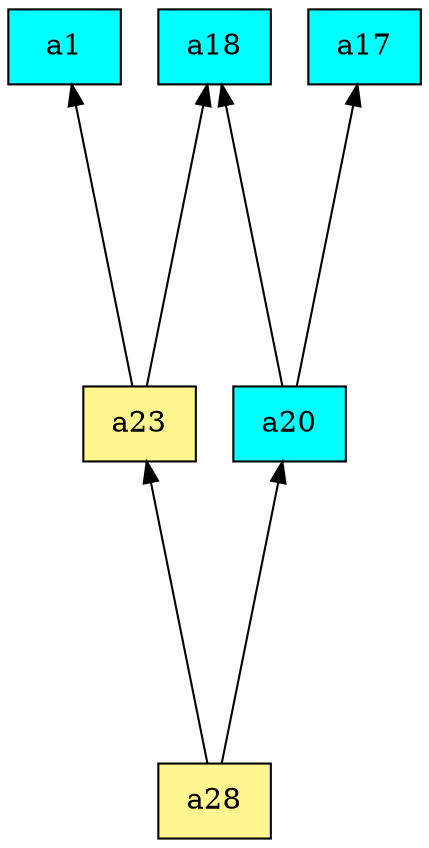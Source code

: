 digraph G {
rankdir=BT;ranksep="2.0";
"a1" [shape=record,fillcolor=cyan,style=filled,label="{a1}"];
"a23" [shape=record,fillcolor=khaki1,style=filled,label="{a23}"];
"a20" [shape=record,fillcolor=cyan,style=filled,label="{a20}"];
"a17" [shape=record,fillcolor=cyan,style=filled,label="{a17}"];
"a18" [shape=record,fillcolor=cyan,style=filled,label="{a18}"];
"a28" [shape=record,fillcolor=khaki1,style=filled,label="{a28}"];
"a23" -> "a1"
"a23" -> "a18"
"a20" -> "a18"
"a20" -> "a17"
"a28" -> "a23"
"a28" -> "a20"
}